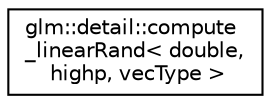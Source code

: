 digraph "Graphical Class Hierarchy"
{
  edge [fontname="Helvetica",fontsize="10",labelfontname="Helvetica",labelfontsize="10"];
  node [fontname="Helvetica",fontsize="10",shape=record];
  rankdir="LR";
  Node1 [label="glm::detail::compute\l_linearRand\< double,\l highp, vecType \>",height=0.2,width=0.4,color="black", fillcolor="white", style="filled",URL="$structglm_1_1detail_1_1compute__linear_rand_3_01double_00_01highp_00_01vec_type_01_4.html"];
}
